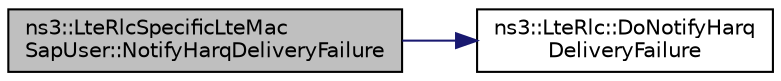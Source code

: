 digraph "ns3::LteRlcSpecificLteMacSapUser::NotifyHarqDeliveryFailure"
{
  edge [fontname="Helvetica",fontsize="10",labelfontname="Helvetica",labelfontsize="10"];
  node [fontname="Helvetica",fontsize="10",shape=record];
  rankdir="LR";
  Node1 [label="ns3::LteRlcSpecificLteMac\lSapUser::NotifyHarqDeliveryFailure",height=0.2,width=0.4,color="black", fillcolor="grey75", style="filled", fontcolor="black"];
  Node1 -> Node2 [color="midnightblue",fontsize="10",style="solid"];
  Node2 [label="ns3::LteRlc::DoNotifyHarq\lDeliveryFailure",height=0.2,width=0.4,color="black", fillcolor="white", style="filled",URL="$d9/d7c/classns3_1_1LteRlc.html#ab0997ae77359f7a53ae33ebb3c1f6e02"];
}
